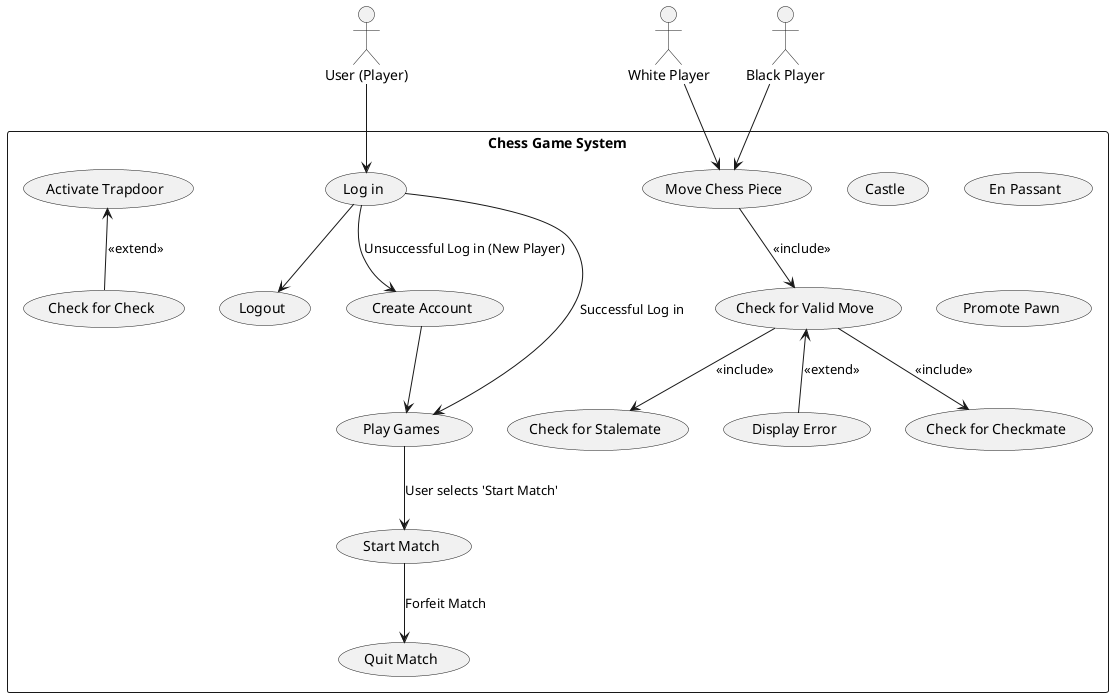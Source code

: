 @startuml

' Define system boundary for Chess Game
rectangle "Chess Game System" {

  ' Define the use cases inside the system
  usecase "Log in" as login
  usecase "Create Account" as createAccount 
  usecase "Play Games" as playGames
  usecase "Start Match" as startMatch
  usecase "Quit Match" as quitMatch
  usecase "Logout" as logout
  
  usecase "Move Chess Piece" as UC_MovePiece
  usecase "Check for Valid Move" as UC_ValidMove
  usecase "Display Error" as UC_DisplayError
  usecase "Check for Checkmate" as UC_Checkmate
  usecase "Check for Stalemate" as UC_Stalemate
  usecase "Castle" as UC_Castle
  usecase "En Passant" as UC_EnPassant
  usecase "Promote Pawn" as UC_PromotePawn
  usecase "Activate Trapdoor" as UC_Trapdoor
  usecase "Check for Check" as UC_CheckForCheck

  ' Include relationships (mandatory behavior)
  UC_MovePiece --> UC_ValidMove : <<include>>
  UC_ValidMove --> UC_Checkmate : <<include>>
  UC_ValidMove --> UC_Stalemate : <<include>>
  
  ' Extend relationships (optional behavior)
  UC_ValidMove <-- UC_DisplayError : <<extend>>
  UC_Trapdoor <-- UC_CheckForCheck : <<extend>>
}

' Define actors
actor "User (Player)" as user
actor "White Player" as white
actor "Black Player" as black

' Actor interactions with use cases
user --> login
login --> playGames : "Successful Log in"
login --> createAccount : "Unsuccessful Log in (New Player)"
createAccount --> playGames

playGames --> startMatch : "User selects 'Start Match'"
startMatch --> quitMatch : "Forfeit Match"
login --> logout

white --> UC_MovePiece
black --> UC_MovePiece

@enduml
